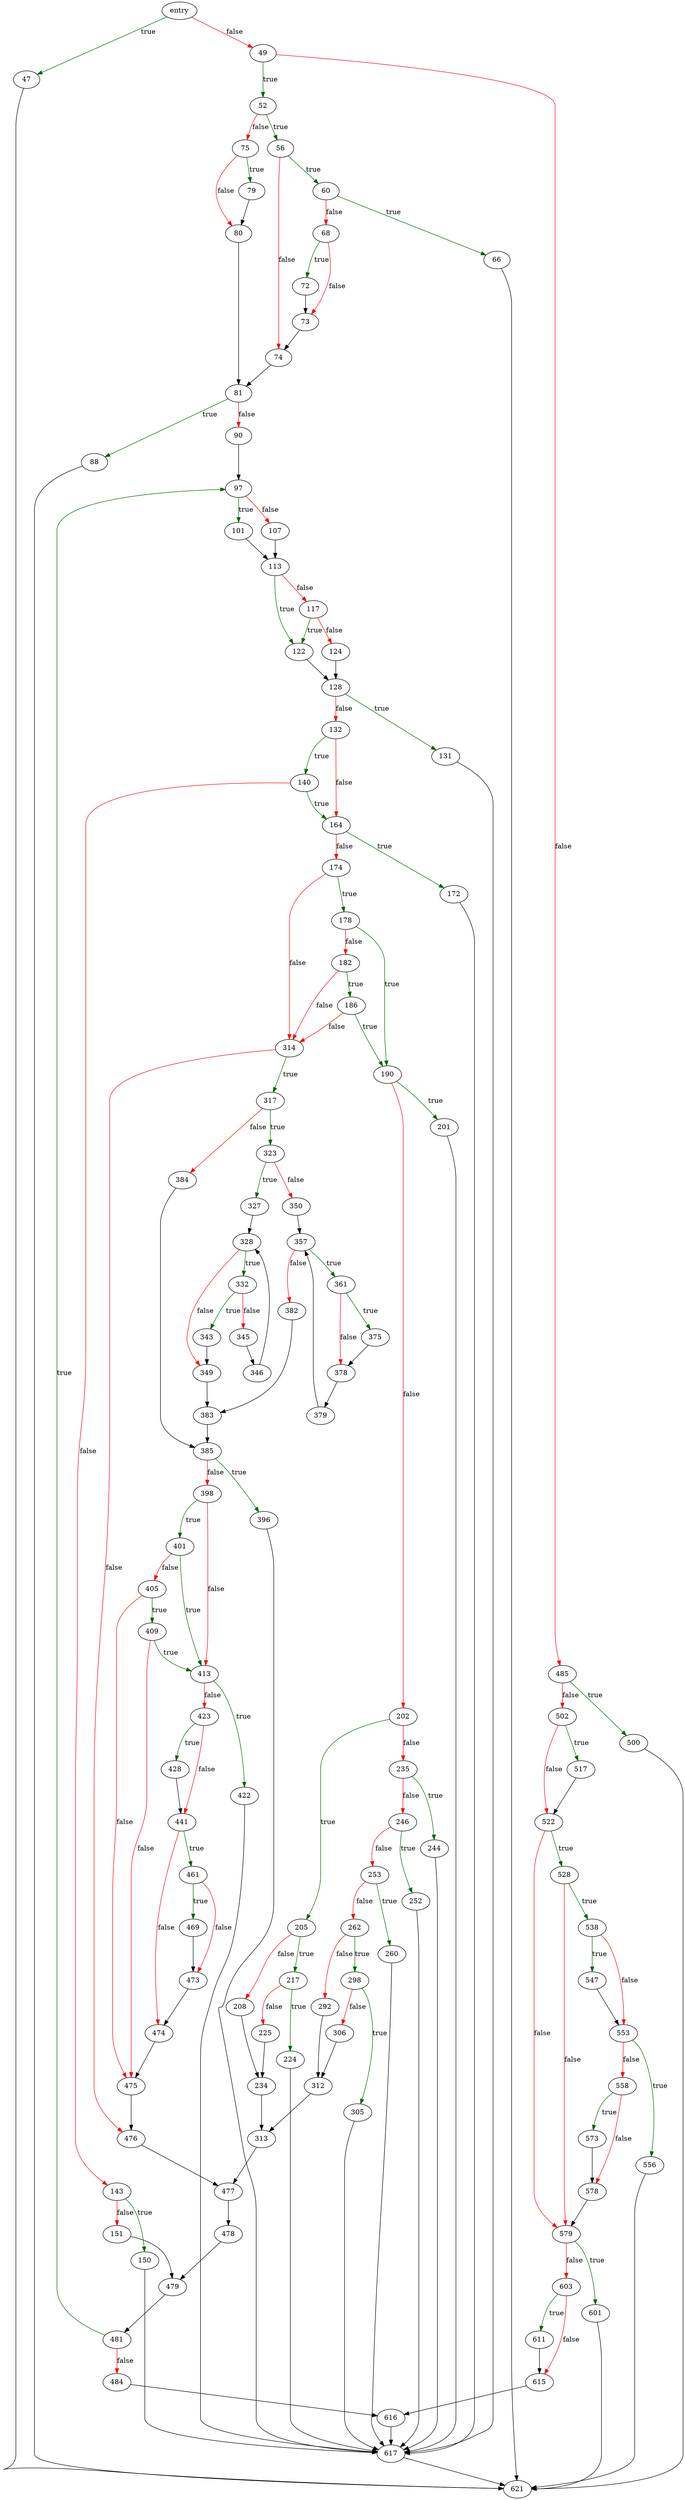 digraph "allocateBtreePage" {
	// Node definitions.
	5 [label=entry];
	47;
	49;
	52;
	56;
	60;
	66;
	68;
	72;
	73;
	74;
	75;
	79;
	80;
	81;
	88;
	90;
	97;
	101;
	107;
	113;
	117;
	122;
	124;
	128;
	131;
	132;
	140;
	143;
	150;
	151;
	164;
	172;
	174;
	178;
	182;
	186;
	190;
	201;
	202;
	205;
	208;
	217;
	224;
	225;
	234;
	235;
	244;
	246;
	252;
	253;
	260;
	262;
	292;
	298;
	305;
	306;
	312;
	313;
	314;
	317;
	323;
	327;
	328;
	332;
	343;
	345;
	346;
	349;
	350;
	357;
	361;
	375;
	378;
	379;
	382;
	383;
	384;
	385;
	396;
	398;
	401;
	405;
	409;
	413;
	422;
	423;
	428;
	441;
	461;
	469;
	473;
	474;
	475;
	476;
	477;
	478;
	479;
	481;
	484;
	485;
	500;
	502;
	517;
	522;
	528;
	538;
	547;
	553;
	556;
	558;
	573;
	578;
	579;
	601;
	603;
	611;
	615;
	616;
	617;
	621;

	// Edge definitions.
	5 -> 47 [
		color=darkgreen
		label=true
	];
	5 -> 49 [
		color=red
		label=false
	];
	47 -> 621;
	49 -> 52 [
		color=darkgreen
		label=true
	];
	49 -> 485 [
		color=red
		label=false
	];
	52 -> 56 [
		color=darkgreen
		label=true
	];
	52 -> 75 [
		color=red
		label=false
	];
	56 -> 60 [
		color=darkgreen
		label=true
	];
	56 -> 74 [
		color=red
		label=false
	];
	60 -> 66 [
		color=darkgreen
		label=true
	];
	60 -> 68 [
		color=red
		label=false
	];
	66 -> 621;
	68 -> 72 [
		color=darkgreen
		label=true
	];
	68 -> 73 [
		color=red
		label=false
	];
	72 -> 73;
	73 -> 74;
	74 -> 81;
	75 -> 79 [
		color=darkgreen
		label=true
	];
	75 -> 80 [
		color=red
		label=false
	];
	79 -> 80;
	80 -> 81;
	81 -> 88 [
		color=darkgreen
		label=true
	];
	81 -> 90 [
		color=red
		label=false
	];
	88 -> 621;
	90 -> 97;
	97 -> 101 [
		color=darkgreen
		label=true
	];
	97 -> 107 [
		color=red
		label=false
	];
	101 -> 113;
	107 -> 113;
	113 -> 117 [
		color=red
		label=false
	];
	113 -> 122 [
		color=darkgreen
		label=true
	];
	117 -> 122 [
		color=darkgreen
		label=true
	];
	117 -> 124 [
		color=red
		label=false
	];
	122 -> 128;
	124 -> 128;
	128 -> 131 [
		color=darkgreen
		label=true
	];
	128 -> 132 [
		color=red
		label=false
	];
	131 -> 617;
	132 -> 140 [
		color=darkgreen
		label=true
	];
	132 -> 164 [
		color=red
		label=false
	];
	140 -> 143 [
		color=red
		label=false
	];
	140 -> 164 [
		color=darkgreen
		label=true
	];
	143 -> 150 [
		color=darkgreen
		label=true
	];
	143 -> 151 [
		color=red
		label=false
	];
	150 -> 617;
	151 -> 479;
	164 -> 172 [
		color=darkgreen
		label=true
	];
	164 -> 174 [
		color=red
		label=false
	];
	172 -> 617;
	174 -> 178 [
		color=darkgreen
		label=true
	];
	174 -> 314 [
		color=red
		label=false
	];
	178 -> 182 [
		color=red
		label=false
	];
	178 -> 190 [
		color=darkgreen
		label=true
	];
	182 -> 186 [
		color=darkgreen
		label=true
	];
	182 -> 314 [
		color=red
		label=false
	];
	186 -> 190 [
		color=darkgreen
		label=true
	];
	186 -> 314 [
		color=red
		label=false
	];
	190 -> 201 [
		color=darkgreen
		label=true
	];
	190 -> 202 [
		color=red
		label=false
	];
	201 -> 617;
	202 -> 205 [
		color=darkgreen
		label=true
	];
	202 -> 235 [
		color=red
		label=false
	];
	205 -> 208 [
		color=red
		label=false
	];
	205 -> 217 [
		color=darkgreen
		label=true
	];
	208 -> 234;
	217 -> 224 [
		color=darkgreen
		label=true
	];
	217 -> 225 [
		color=red
		label=false
	];
	224 -> 617;
	225 -> 234;
	234 -> 313;
	235 -> 244 [
		color=darkgreen
		label=true
	];
	235 -> 246 [
		color=red
		label=false
	];
	244 -> 617;
	246 -> 252 [
		color=darkgreen
		label=true
	];
	246 -> 253 [
		color=red
		label=false
	];
	252 -> 617;
	253 -> 260 [
		color=darkgreen
		label=true
	];
	253 -> 262 [
		color=red
		label=false
	];
	260 -> 617;
	262 -> 292 [
		color=red
		label=false
	];
	262 -> 298 [
		color=darkgreen
		label=true
	];
	292 -> 312;
	298 -> 305 [
		color=darkgreen
		label=true
	];
	298 -> 306 [
		color=red
		label=false
	];
	305 -> 617;
	306 -> 312;
	312 -> 313;
	313 -> 477;
	314 -> 317 [
		color=darkgreen
		label=true
	];
	314 -> 476 [
		color=red
		label=false
	];
	317 -> 323 [
		color=darkgreen
		label=true
	];
	317 -> 384 [
		color=red
		label=false
	];
	323 -> 327 [
		color=darkgreen
		label=true
	];
	323 -> 350 [
		color=red
		label=false
	];
	327 -> 328;
	328 -> 332 [
		color=darkgreen
		label=true
	];
	328 -> 349 [
		color=red
		label=false
	];
	332 -> 343 [
		color=darkgreen
		label=true
	];
	332 -> 345 [
		color=red
		label=false
	];
	343 -> 349;
	345 -> 346;
	346 -> 328;
	349 -> 383;
	350 -> 357;
	357 -> 361 [
		color=darkgreen
		label=true
	];
	357 -> 382 [
		color=red
		label=false
	];
	361 -> 375 [
		color=darkgreen
		label=true
	];
	361 -> 378 [
		color=red
		label=false
	];
	375 -> 378;
	378 -> 379;
	379 -> 357;
	382 -> 383;
	383 -> 385;
	384 -> 385;
	385 -> 396 [
		color=darkgreen
		label=true
	];
	385 -> 398 [
		color=red
		label=false
	];
	396 -> 617;
	398 -> 401 [
		color=darkgreen
		label=true
	];
	398 -> 413 [
		color=red
		label=false
	];
	401 -> 405 [
		color=red
		label=false
	];
	401 -> 413 [
		color=darkgreen
		label=true
	];
	405 -> 409 [
		color=darkgreen
		label=true
	];
	405 -> 475 [
		color=red
		label=false
	];
	409 -> 413 [
		color=darkgreen
		label=true
	];
	409 -> 475 [
		color=red
		label=false
	];
	413 -> 422 [
		color=darkgreen
		label=true
	];
	413 -> 423 [
		color=red
		label=false
	];
	422 -> 617;
	423 -> 428 [
		color=darkgreen
		label=true
	];
	423 -> 441 [
		color=red
		label=false
	];
	428 -> 441;
	441 -> 461 [
		color=darkgreen
		label=true
	];
	441 -> 474 [
		color=red
		label=false
	];
	461 -> 469 [
		color=darkgreen
		label=true
	];
	461 -> 473 [
		color=red
		label=false
	];
	469 -> 473;
	473 -> 474;
	474 -> 475;
	475 -> 476;
	476 -> 477;
	477 -> 478;
	478 -> 479;
	479 -> 481;
	481 -> 97 [
		color=darkgreen
		label=true
	];
	481 -> 484 [
		color=red
		label=false
	];
	484 -> 616;
	485 -> 500 [
		color=darkgreen
		label=true
	];
	485 -> 502 [
		color=red
		label=false
	];
	500 -> 621;
	502 -> 517 [
		color=darkgreen
		label=true
	];
	502 -> 522 [
		color=red
		label=false
	];
	517 -> 522;
	522 -> 528 [
		color=darkgreen
		label=true
	];
	522 -> 579 [
		color=red
		label=false
	];
	528 -> 538 [
		color=darkgreen
		label=true
	];
	528 -> 579 [
		color=red
		label=false
	];
	538 -> 547 [
		color=darkgreen
		label=true
	];
	538 -> 553 [
		color=red
		label=false
	];
	547 -> 553;
	553 -> 556 [
		color=darkgreen
		label=true
	];
	553 -> 558 [
		color=red
		label=false
	];
	556 -> 621;
	558 -> 573 [
		color=darkgreen
		label=true
	];
	558 -> 578 [
		color=red
		label=false
	];
	573 -> 578;
	578 -> 579;
	579 -> 601 [
		color=darkgreen
		label=true
	];
	579 -> 603 [
		color=red
		label=false
	];
	601 -> 621;
	603 -> 611 [
		color=darkgreen
		label=true
	];
	603 -> 615 [
		color=red
		label=false
	];
	611 -> 615;
	615 -> 616;
	616 -> 617;
	617 -> 621;
}